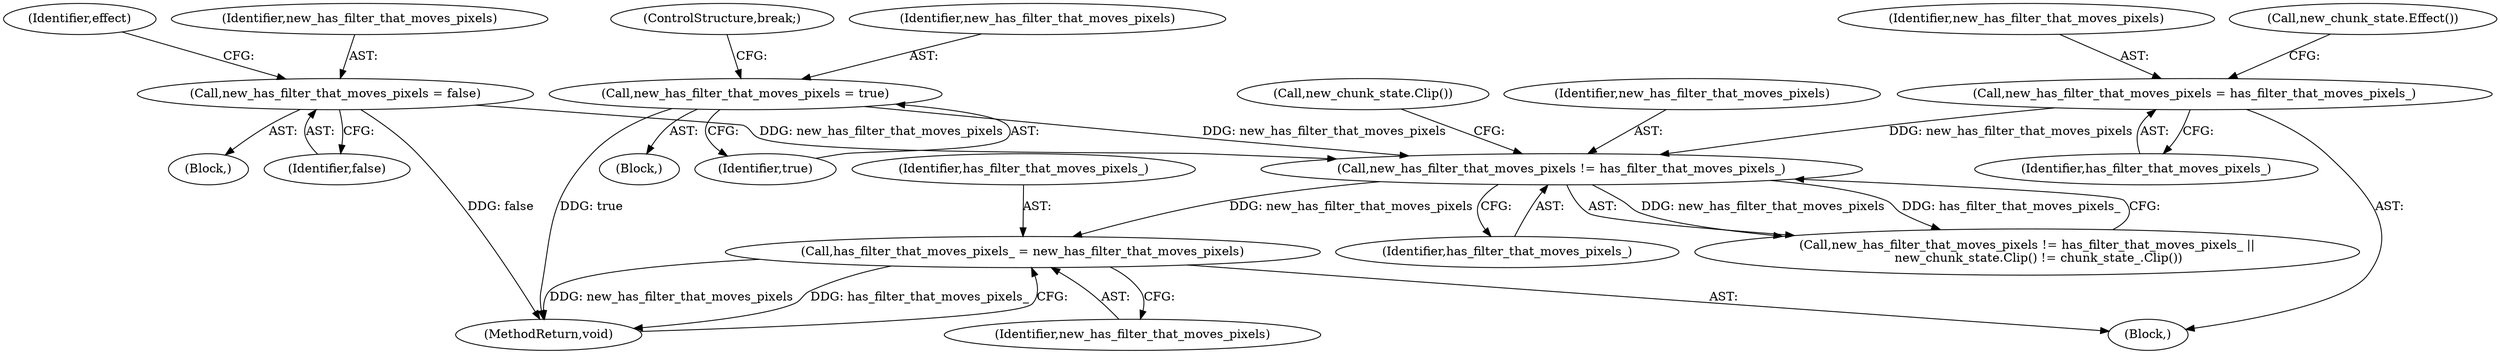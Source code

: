 digraph "0_Chrome_f911e11e7f6b5c0d6f5ee694a9871de6619889f7_17@API" {
"1000219" [label="(Call,has_filter_that_moves_pixels_ = new_has_filter_that_moves_pixels)"];
"1000193" [label="(Call,new_has_filter_that_moves_pixels != has_filter_that_moves_pixels_)"];
"1000185" [label="(Call,new_has_filter_that_moves_pixels = true)"];
"1000165" [label="(Call,new_has_filter_that_moves_pixels = false)"];
"1000157" [label="(Call,new_has_filter_that_moves_pixels = has_filter_that_moves_pixels_)"];
"1000159" [label="(Identifier,has_filter_that_moves_pixels_)"];
"1000167" [label="(Identifier,false)"];
"1000102" [label="(Block,)"];
"1000192" [label="(Call,new_has_filter_that_moves_pixels != has_filter_that_moves_pixels_ ||\n      new_chunk_state.Clip() != chunk_state_.Clip())"];
"1000187" [label="(Identifier,true)"];
"1000171" [label="(Identifier,effect)"];
"1000220" [label="(Identifier,has_filter_that_moves_pixels_)"];
"1000188" [label="(ControlStructure,break;)"];
"1000197" [label="(Call,new_chunk_state.Clip())"];
"1000164" [label="(Block,)"];
"1000186" [label="(Identifier,new_has_filter_that_moves_pixels)"];
"1000222" [label="(MethodReturn,void)"];
"1000185" [label="(Call,new_has_filter_that_moves_pixels = true)"];
"1000158" [label="(Identifier,new_has_filter_that_moves_pixels)"];
"1000165" [label="(Call,new_has_filter_that_moves_pixels = false)"];
"1000166" [label="(Identifier,new_has_filter_that_moves_pixels)"];
"1000162" [label="(Call,new_chunk_state.Effect())"];
"1000221" [label="(Identifier,new_has_filter_that_moves_pixels)"];
"1000219" [label="(Call,has_filter_that_moves_pixels_ = new_has_filter_that_moves_pixels)"];
"1000157" [label="(Call,new_has_filter_that_moves_pixels = has_filter_that_moves_pixels_)"];
"1000195" [label="(Identifier,has_filter_that_moves_pixels_)"];
"1000194" [label="(Identifier,new_has_filter_that_moves_pixels)"];
"1000193" [label="(Call,new_has_filter_that_moves_pixels != has_filter_that_moves_pixels_)"];
"1000184" [label="(Block,)"];
"1000219" -> "1000102"  [label="AST: "];
"1000219" -> "1000221"  [label="CFG: "];
"1000220" -> "1000219"  [label="AST: "];
"1000221" -> "1000219"  [label="AST: "];
"1000222" -> "1000219"  [label="CFG: "];
"1000219" -> "1000222"  [label="DDG: new_has_filter_that_moves_pixels"];
"1000219" -> "1000222"  [label="DDG: has_filter_that_moves_pixels_"];
"1000193" -> "1000219"  [label="DDG: new_has_filter_that_moves_pixels"];
"1000193" -> "1000192"  [label="AST: "];
"1000193" -> "1000195"  [label="CFG: "];
"1000194" -> "1000193"  [label="AST: "];
"1000195" -> "1000193"  [label="AST: "];
"1000197" -> "1000193"  [label="CFG: "];
"1000192" -> "1000193"  [label="CFG: "];
"1000193" -> "1000192"  [label="DDG: new_has_filter_that_moves_pixels"];
"1000193" -> "1000192"  [label="DDG: has_filter_that_moves_pixels_"];
"1000185" -> "1000193"  [label="DDG: new_has_filter_that_moves_pixels"];
"1000165" -> "1000193"  [label="DDG: new_has_filter_that_moves_pixels"];
"1000157" -> "1000193"  [label="DDG: new_has_filter_that_moves_pixels"];
"1000185" -> "1000184"  [label="AST: "];
"1000185" -> "1000187"  [label="CFG: "];
"1000186" -> "1000185"  [label="AST: "];
"1000187" -> "1000185"  [label="AST: "];
"1000188" -> "1000185"  [label="CFG: "];
"1000185" -> "1000222"  [label="DDG: true"];
"1000165" -> "1000164"  [label="AST: "];
"1000165" -> "1000167"  [label="CFG: "];
"1000166" -> "1000165"  [label="AST: "];
"1000167" -> "1000165"  [label="AST: "];
"1000171" -> "1000165"  [label="CFG: "];
"1000165" -> "1000222"  [label="DDG: false"];
"1000157" -> "1000102"  [label="AST: "];
"1000157" -> "1000159"  [label="CFG: "];
"1000158" -> "1000157"  [label="AST: "];
"1000159" -> "1000157"  [label="AST: "];
"1000162" -> "1000157"  [label="CFG: "];
}
